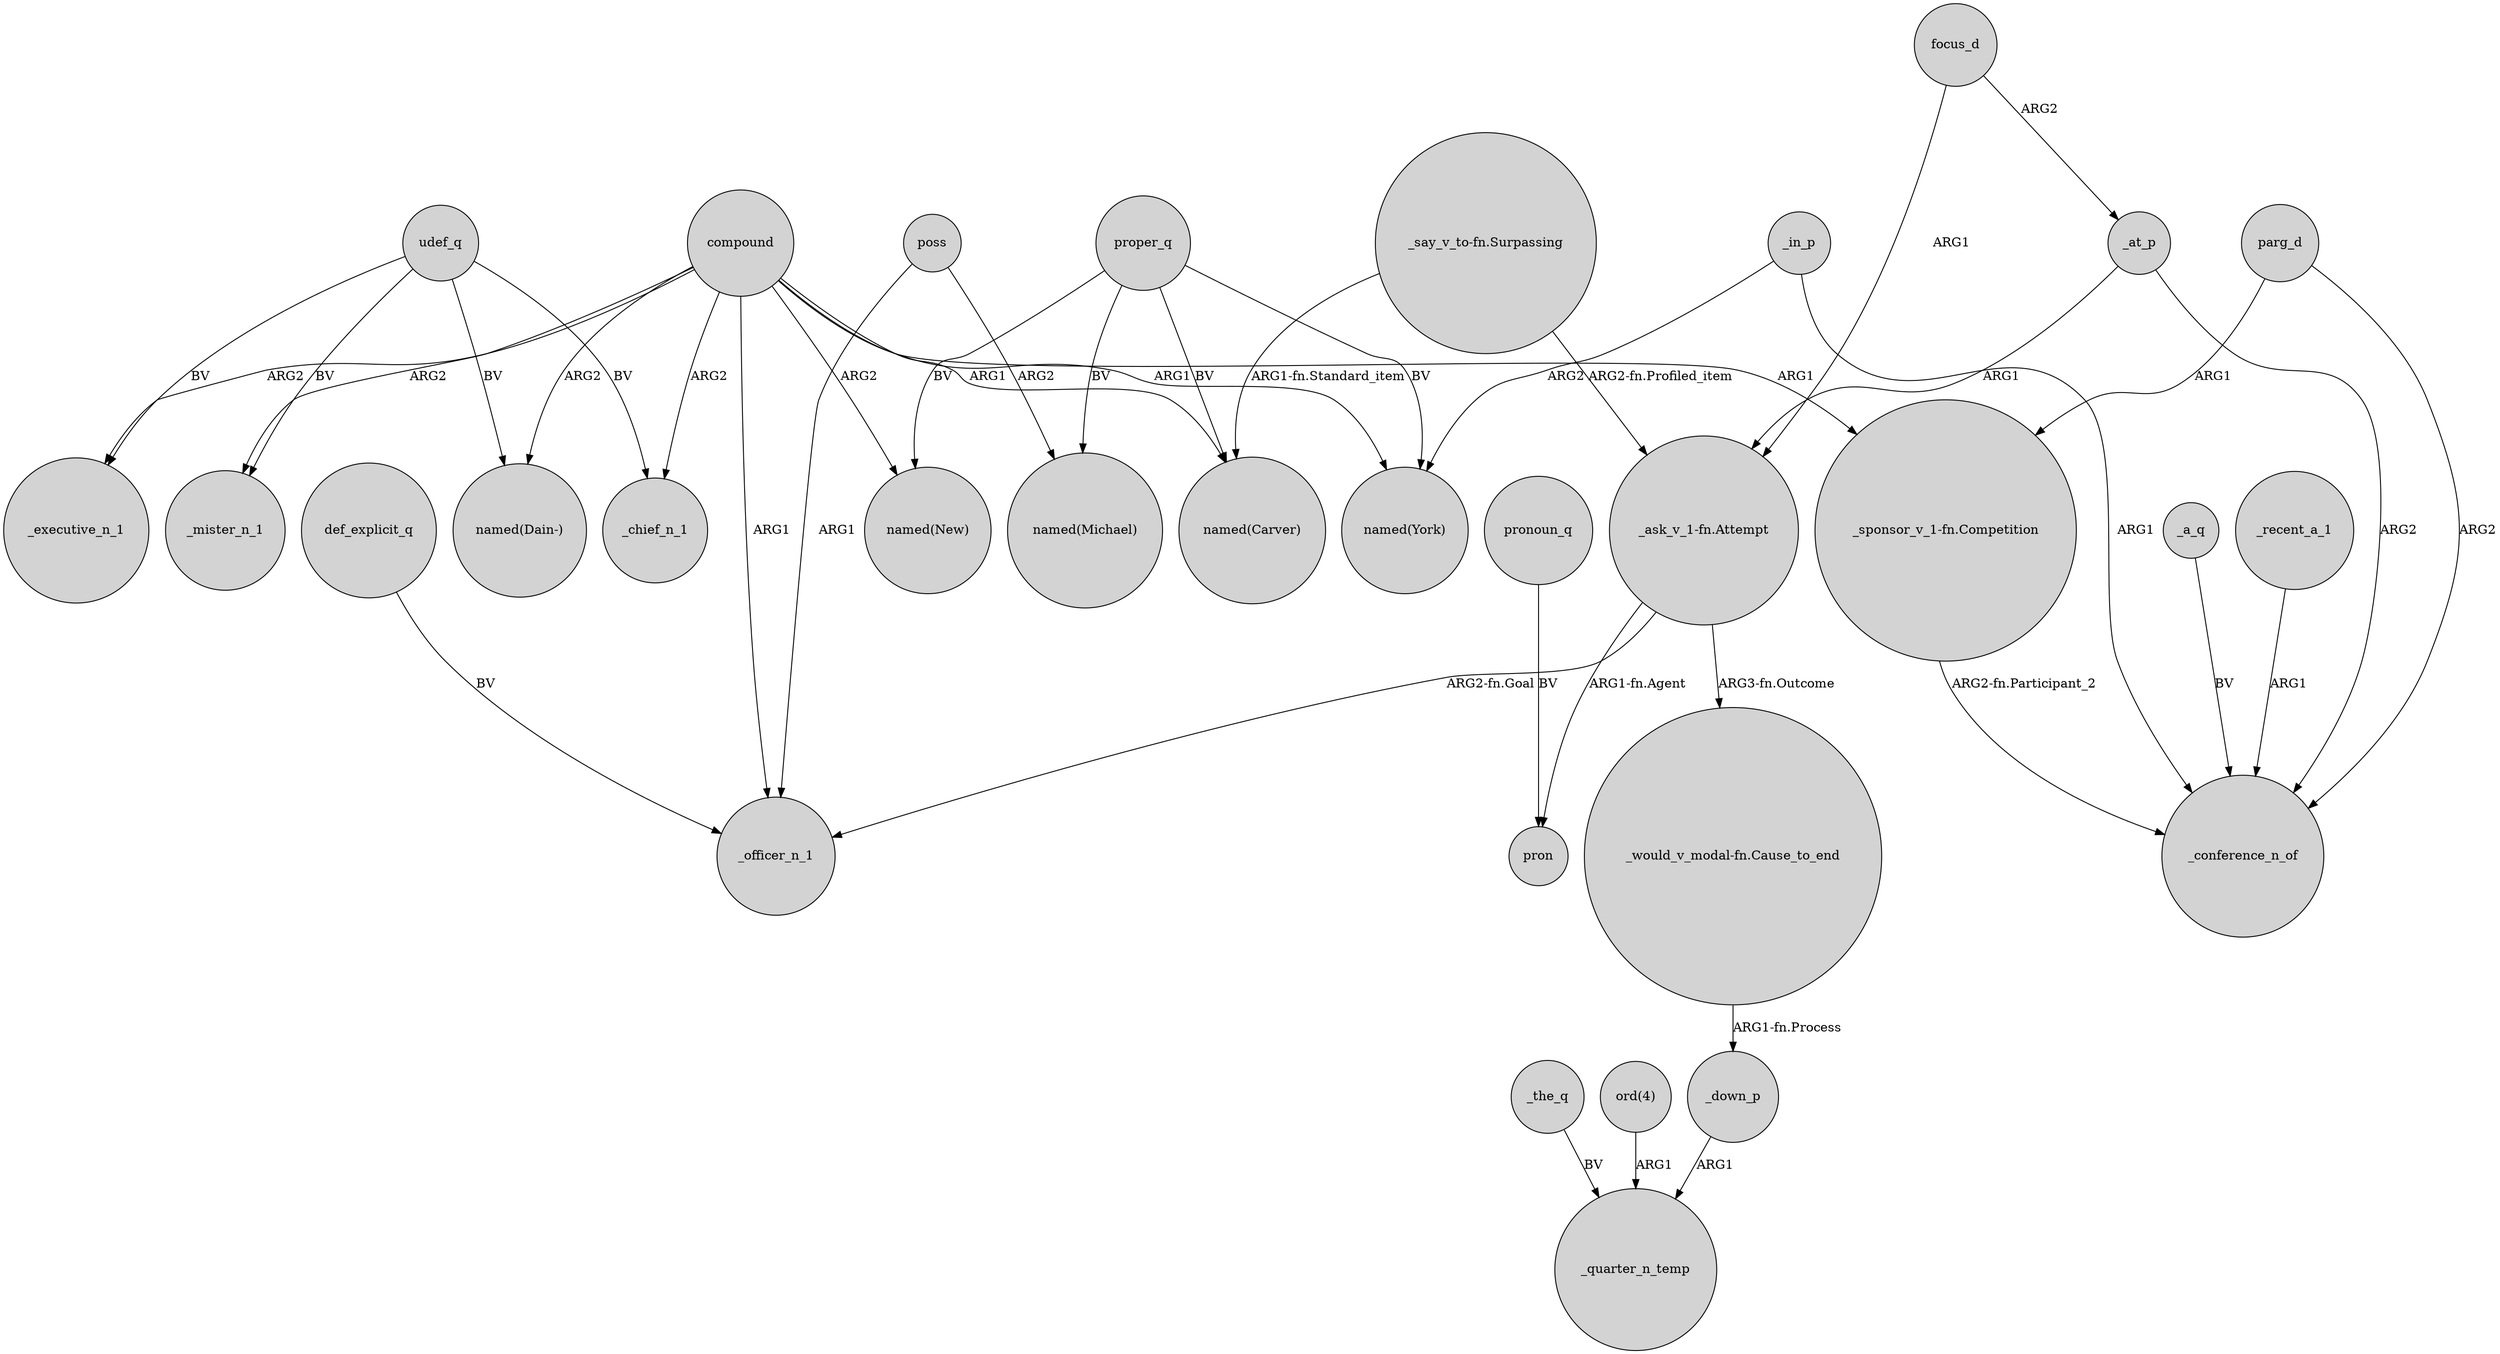 digraph {
	node [shape=circle style=filled]
	_recent_a_1 -> _conference_n_of [label=ARG1]
	"_say_v_to-fn.Surpassing" -> "_ask_v_1-fn.Attempt" [label="ARG2-fn.Profiled_item"]
	compound -> _mister_n_1 [label=ARG2]
	compound -> _chief_n_1 [label=ARG2]
	compound -> "_sponsor_v_1-fn.Competition" [label=ARG1]
	def_explicit_q -> _officer_n_1 [label=BV]
	compound -> "named(New)" [label=ARG2]
	proper_q -> "named(Carver)" [label=BV]
	proper_q -> "named(New)" [label=BV]
	_the_q -> _quarter_n_temp [label=BV]
	udef_q -> _chief_n_1 [label=BV]
	udef_q -> "named(Dain-)" [label=BV]
	"_would_v_modal-fn.Cause_to_end" -> _down_p [label="ARG1-fn.Process"]
	udef_q -> _mister_n_1 [label=BV]
	focus_d -> _at_p [label=ARG2]
	proper_q -> "named(Michael)" [label=BV]
	_at_p -> "_ask_v_1-fn.Attempt" [label=ARG1]
	proper_q -> "named(York)" [label=BV]
	pronoun_q -> pron [label=BV]
	udef_q -> _executive_n_1 [label=BV]
	compound -> "named(Carver)" [label=ARG1]
	"_ask_v_1-fn.Attempt" -> pron [label="ARG1-fn.Agent"]
	_in_p -> "named(York)" [label=ARG2]
	focus_d -> "_ask_v_1-fn.Attempt" [label=ARG1]
	_down_p -> _quarter_n_temp [label=ARG1]
	"_ask_v_1-fn.Attempt" -> _officer_n_1 [label="ARG2-fn.Goal"]
	poss -> "named(Michael)" [label=ARG2]
	"_ask_v_1-fn.Attempt" -> "_would_v_modal-fn.Cause_to_end" [label="ARG3-fn.Outcome"]
	"_say_v_to-fn.Surpassing" -> "named(Carver)" [label="ARG1-fn.Standard_item"]
	compound -> _officer_n_1 [label=ARG1]
	"ord(4)" -> _quarter_n_temp [label=ARG1]
	poss -> _officer_n_1 [label=ARG1]
	compound -> "named(Dain-)" [label=ARG2]
	"_sponsor_v_1-fn.Competition" -> _conference_n_of [label="ARG2-fn.Participant_2"]
	_a_q -> _conference_n_of [label=BV]
	compound -> "named(York)" [label=ARG1]
	_in_p -> _conference_n_of [label=ARG1]
	parg_d -> _conference_n_of [label=ARG2]
	compound -> _executive_n_1 [label=ARG2]
	_at_p -> _conference_n_of [label=ARG2]
	parg_d -> "_sponsor_v_1-fn.Competition" [label=ARG1]
}
